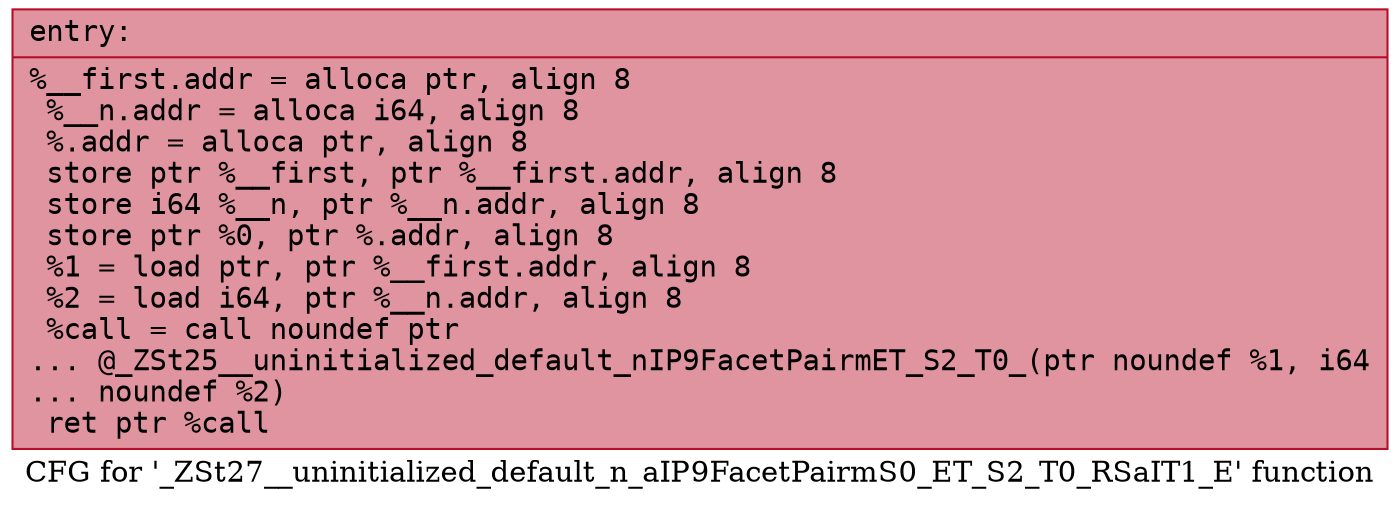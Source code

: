 digraph "CFG for '_ZSt27__uninitialized_default_n_aIP9FacetPairmS0_ET_S2_T0_RSaIT1_E' function" {
	label="CFG for '_ZSt27__uninitialized_default_n_aIP9FacetPairmS0_ET_S2_T0_RSaIT1_E' function";

	Node0x5606e00bb830 [shape=record,color="#b70d28ff", style=filled, fillcolor="#b70d2870" fontname="Courier",label="{entry:\l|  %__first.addr = alloca ptr, align 8\l  %__n.addr = alloca i64, align 8\l  %.addr = alloca ptr, align 8\l  store ptr %__first, ptr %__first.addr, align 8\l  store i64 %__n, ptr %__n.addr, align 8\l  store ptr %0, ptr %.addr, align 8\l  %1 = load ptr, ptr %__first.addr, align 8\l  %2 = load i64, ptr %__n.addr, align 8\l  %call = call noundef ptr\l... @_ZSt25__uninitialized_default_nIP9FacetPairmET_S2_T0_(ptr noundef %1, i64\l... noundef %2)\l  ret ptr %call\l}"];
}
